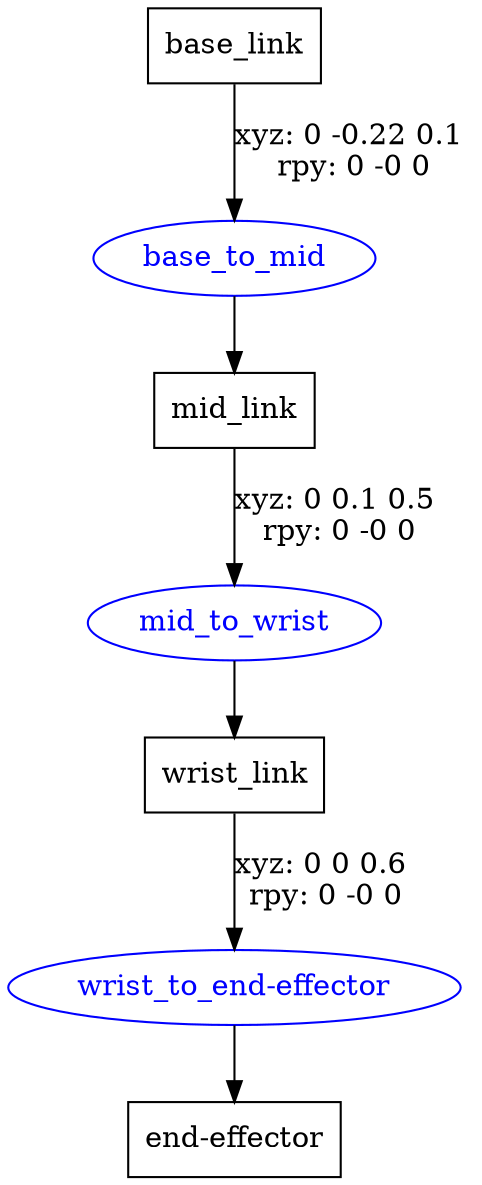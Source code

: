 digraph G {
node [shape=box];
"base_link" [label="base_link"];
"mid_link" [label="mid_link"];
"wrist_link" [label="wrist_link"];
"end-effector" [label="end-effector"];
node [shape=ellipse, color=blue, fontcolor=blue];
"base_link" -> "base_to_mid" [label="xyz: 0 -0.22 0.1 \nrpy: 0 -0 0"]
"base_to_mid" -> "mid_link"
"mid_link" -> "mid_to_wrist" [label="xyz: 0 0.1 0.5 \nrpy: 0 -0 0"]
"mid_to_wrist" -> "wrist_link"
"wrist_link" -> "wrist_to_end-effector" [label="xyz: 0 0 0.6 \nrpy: 0 -0 0"]
"wrist_to_end-effector" -> "end-effector"
}
